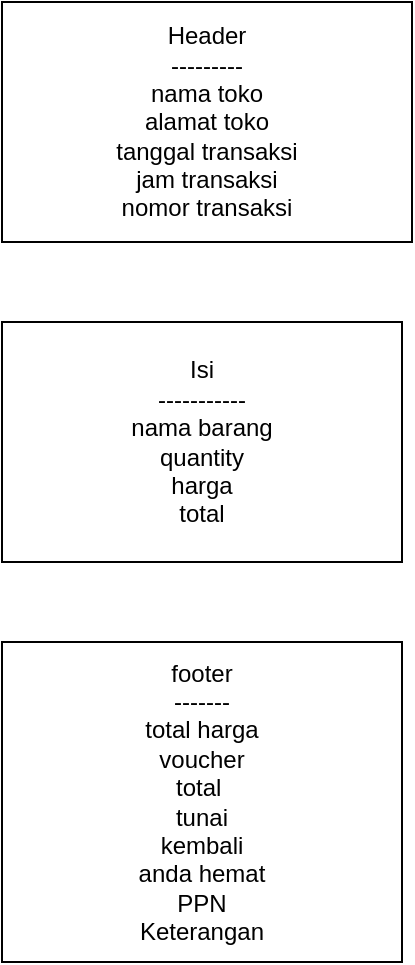 <mxfile version="15.1.2" type="device"><diagram id="nTXOFROoEOYlIyCCrsSn" name="Page-1"><mxGraphModel dx="920" dy="513" grid="1" gridSize="10" guides="1" tooltips="1" connect="1" arrows="1" fold="1" page="1" pageScale="1" pageWidth="850" pageHeight="1100" math="0" shadow="0"><root><mxCell id="0"/><mxCell id="1" parent="0"/><mxCell id="MKeFtQyEMbi1Q7ionyjR-1" value="Header&lt;br&gt;---------&lt;br&gt;nama toko&lt;br&gt;alamat toko&lt;br&gt;tanggal transaksi&lt;br&gt;jam transaksi&lt;br&gt;nomor transaksi" style="rounded=0;whiteSpace=wrap;html=1;" vertex="1" parent="1"><mxGeometry x="40" y="40" width="205" height="120" as="geometry"/></mxCell><mxCell id="MKeFtQyEMbi1Q7ionyjR-2" value="Isi&lt;br&gt;-----------&lt;br&gt;nama barang&lt;br&gt;quantity&lt;br&gt;harga&lt;br&gt;total" style="rounded=0;whiteSpace=wrap;html=1;" vertex="1" parent="1"><mxGeometry x="40" y="200" width="200" height="120" as="geometry"/></mxCell><mxCell id="MKeFtQyEMbi1Q7ionyjR-3" value="footer&lt;br&gt;-------&lt;br&gt;total harga&lt;br&gt;voucher&lt;br&gt;total&amp;nbsp;&lt;br&gt;tunai&lt;br&gt;kembali&lt;br&gt;anda hemat&lt;br&gt;PPN&lt;br&gt;Keterangan" style="rounded=0;whiteSpace=wrap;html=1;" vertex="1" parent="1"><mxGeometry x="40" y="360" width="200" height="160" as="geometry"/></mxCell></root></mxGraphModel></diagram></mxfile>